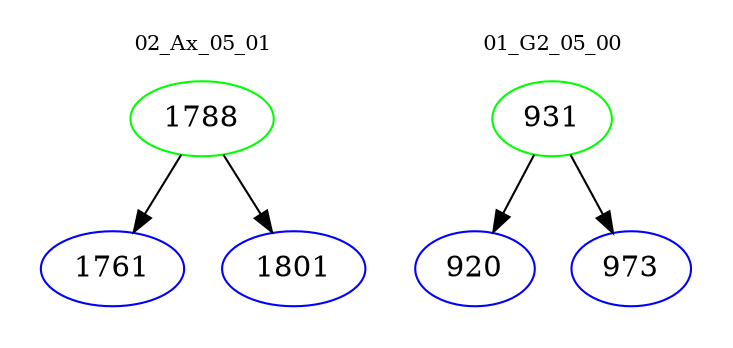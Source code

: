 digraph{
subgraph cluster_0 {
color = white
label = "02_Ax_05_01";
fontsize=10;
T0_1788 [label="1788", color="green"]
T0_1788 -> T0_1761 [color="black"]
T0_1761 [label="1761", color="blue"]
T0_1788 -> T0_1801 [color="black"]
T0_1801 [label="1801", color="blue"]
}
subgraph cluster_1 {
color = white
label = "01_G2_05_00";
fontsize=10;
T1_931 [label="931", color="green"]
T1_931 -> T1_920 [color="black"]
T1_920 [label="920", color="blue"]
T1_931 -> T1_973 [color="black"]
T1_973 [label="973", color="blue"]
}
}
